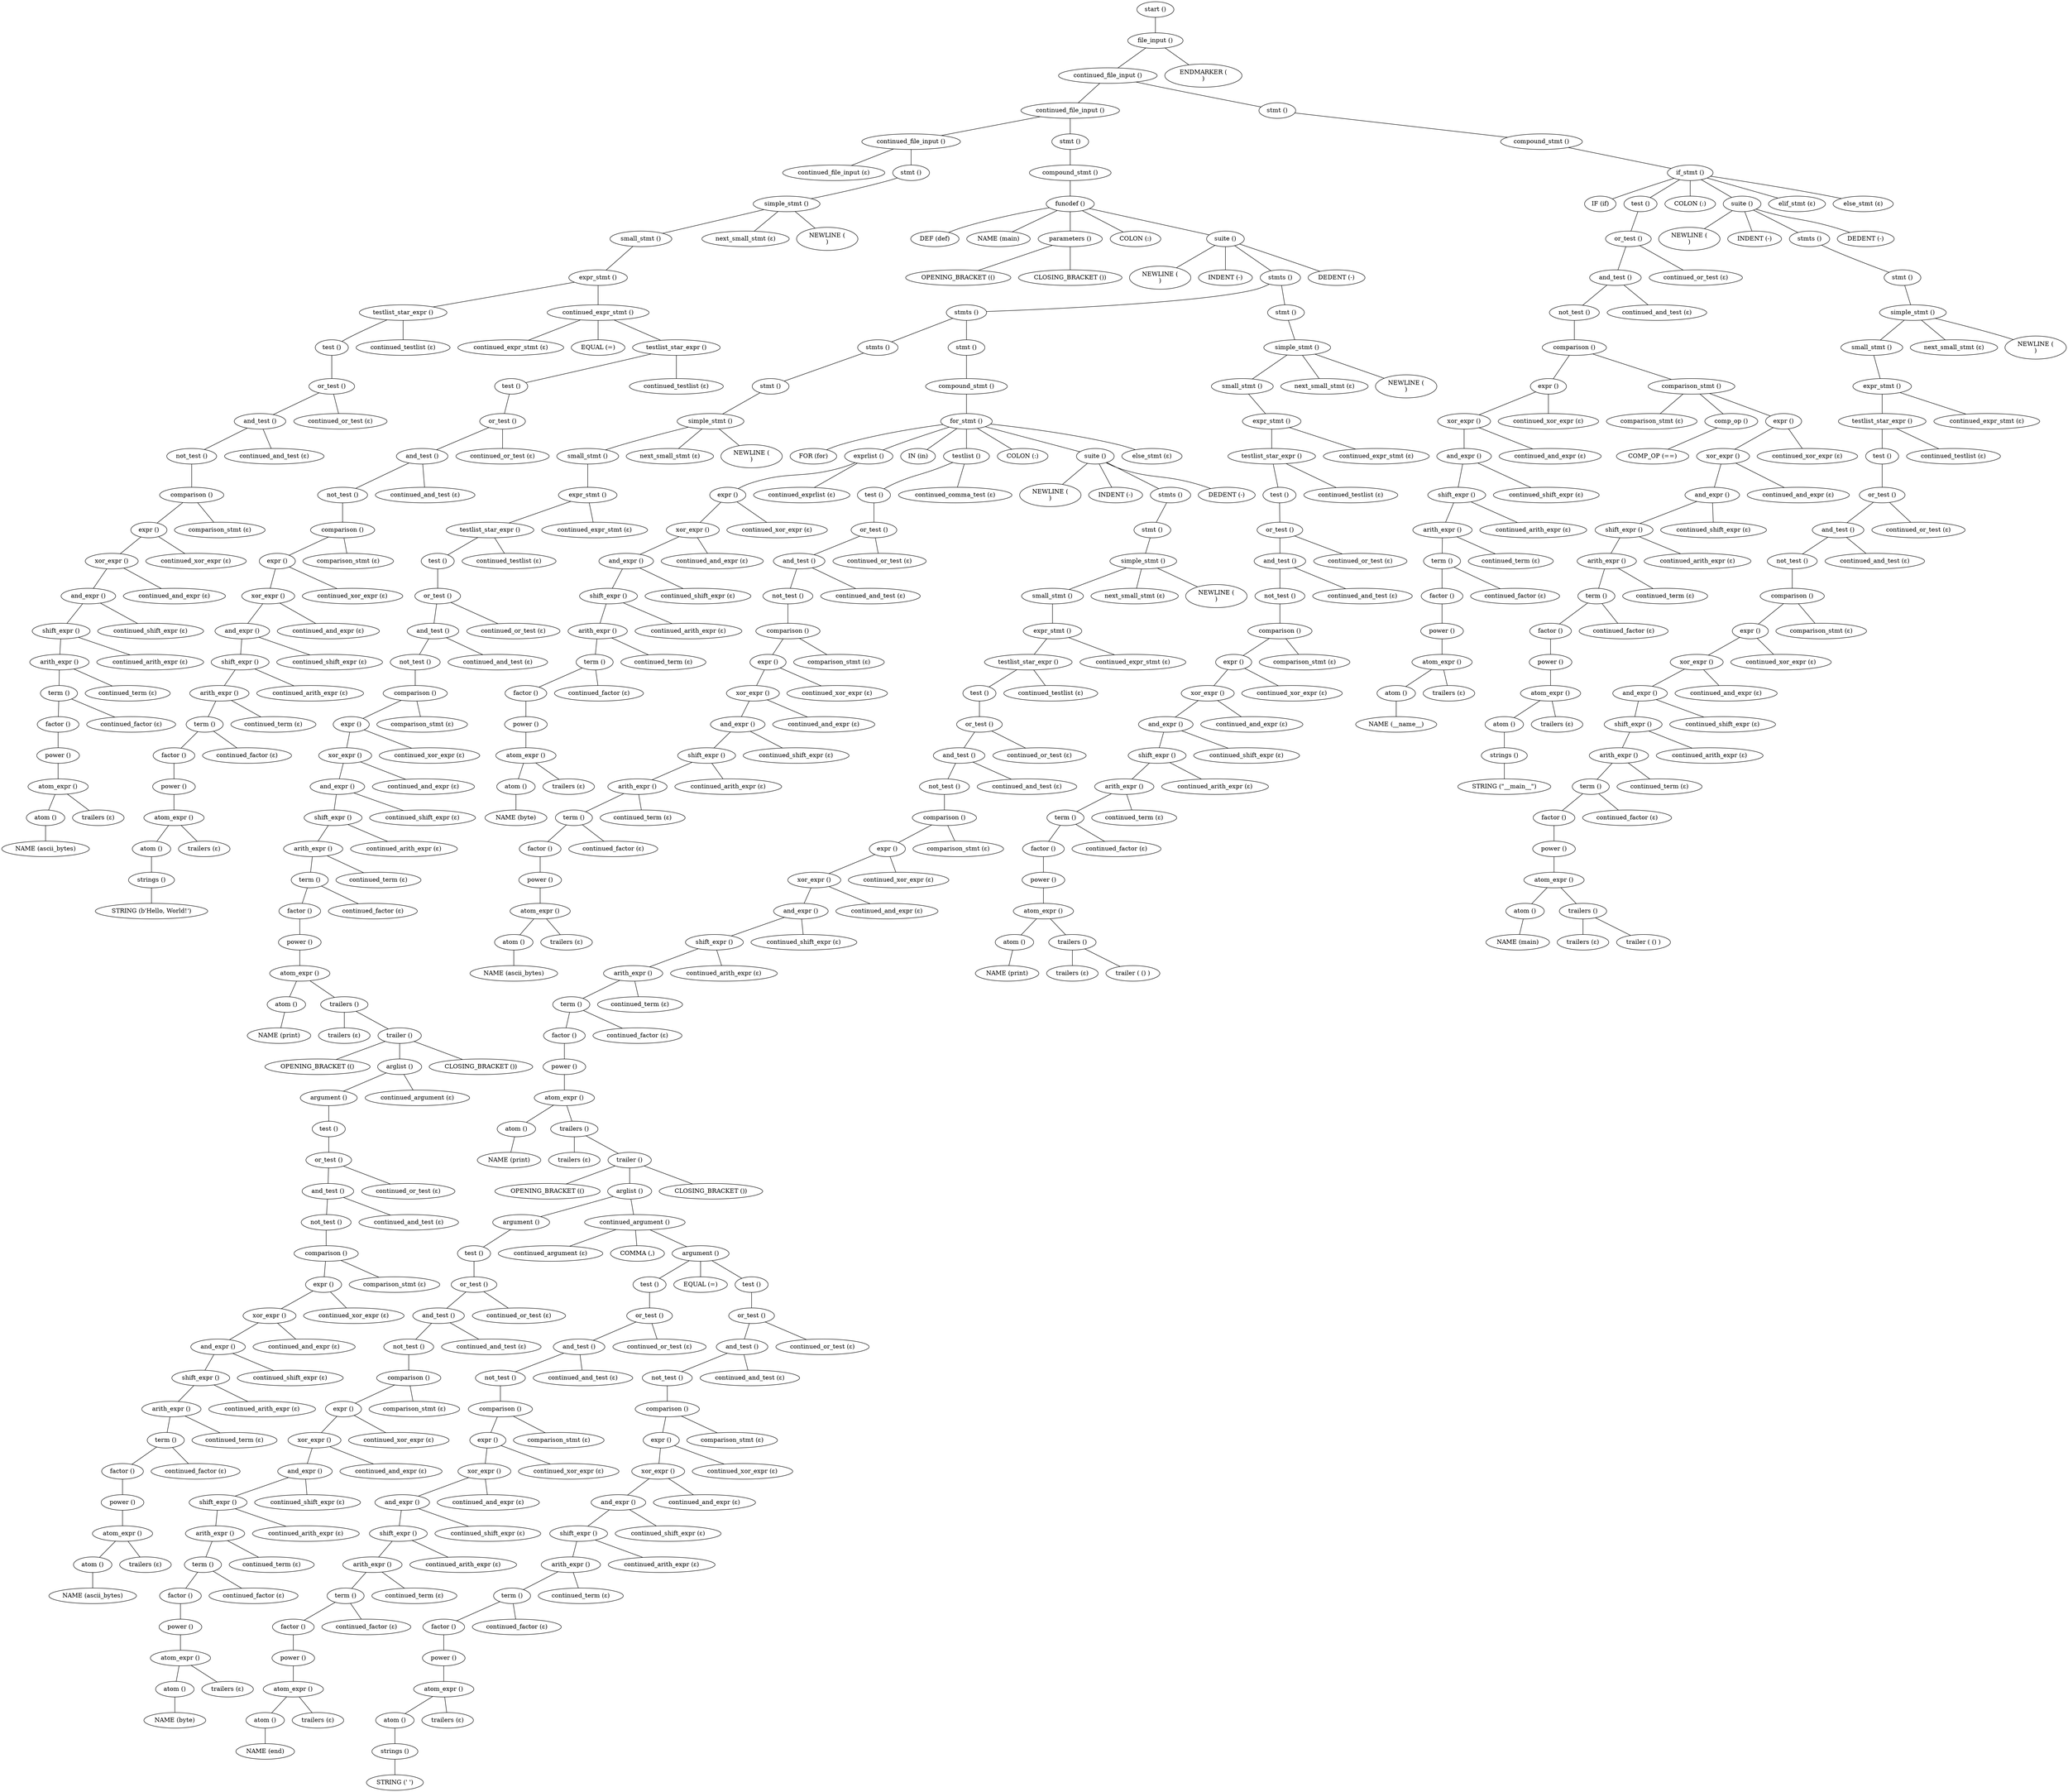 Graph {
node1 [label="start ()"];
node2 [label="file_input ()"];
node3 [label="continued_file_input ()"];
node4 [label="continued_file_input ()"];
node5 [label="continued_file_input ()"];
node6 [label="continued_file_input (ε)"];
node7 [label="stmt ()"];
node8 [label="simple_stmt ()"];
node9 [label="small_stmt ()"];
node10 [label="expr_stmt ()"];
node11 [label="testlist_star_expr ()"];
node12 [label="test ()"];
node13 [label="or_test ()"];
node14 [label="and_test ()"];
node15 [label="not_test ()"];
node16 [label="comparison ()"];
node17 [label="expr ()"];
node18 [label="xor_expr ()"];
node19 [label="and_expr ()"];
node20 [label="shift_expr ()"];
node21 [label="arith_expr ()"];
node22 [label="term ()"];
node23 [label="factor ()"];
node24 [label="power ()"];
node25 [label="atom_expr ()"];
node26 [label="atom ()"];
node27 [label="NAME (ascii_bytes)"];
node28 [label="trailers (ε)"];
node29 [label="continued_factor (ε)"];
node30 [label="continued_term (ε)"];
node31 [label="continued_arith_expr (ε)"];
node32 [label="continued_shift_expr (ε)"];
node33 [label="continued_and_expr (ε)"];
node34 [label="continued_xor_expr (ε)"];
node35 [label="comparison_stmt (ε)"];
node36 [label="continued_and_test (ε)"];
node37 [label="continued_or_test (ε)"];
node38 [label="continued_testlist (ε)"];
node39 [label="continued_expr_stmt ()"];
node40 [label="continued_expr_stmt (ε)"];
node41 [label="EQUAL (=)"];
node42 [label="testlist_star_expr ()"];
node43 [label="test ()"];
node44 [label="or_test ()"];
node45 [label="and_test ()"];
node46 [label="not_test ()"];
node47 [label="comparison ()"];
node48 [label="expr ()"];
node49 [label="xor_expr ()"];
node50 [label="and_expr ()"];
node51 [label="shift_expr ()"];
node52 [label="arith_expr ()"];
node53 [label="term ()"];
node54 [label="factor ()"];
node55 [label="power ()"];
node56 [label="atom_expr ()"];
node57 [label="atom ()"];
node58 [label="strings ()"];
node59 [label="STRING (b'Hello, World!')"];
node60 [label="trailers (ε)"];
node61 [label="continued_factor (ε)"];
node62 [label="continued_term (ε)"];
node63 [label="continued_arith_expr (ε)"];
node64 [label="continued_shift_expr (ε)"];
node65 [label="continued_and_expr (ε)"];
node66 [label="continued_xor_expr (ε)"];
node67 [label="comparison_stmt (ε)"];
node68 [label="continued_and_test (ε)"];
node69 [label="continued_or_test (ε)"];
node70 [label="continued_testlist (ε)"];
node71 [label="next_small_stmt (ε)"];
node72 [label="NEWLINE (
)"];
node73 [label="stmt ()"];
node74 [label="compound_stmt ()"];
node75 [label="funcdef ()"];
node76 [label="DEF (def)"];
node77 [label="NAME (main)"];
node78 [label="parameters ()"];
node79 [label="OPENING_BRACKET (()"];
node80 [label="CLOSING_BRACKET ())"];
node81 [label="COLON (:)"];
node82 [label="suite ()"];
node83 [label="NEWLINE (
)"];
node84 [label="INDENT (-)"];
node85 [label="stmts ()"];
node86 [label="stmts ()"];
node87 [label="stmts ()"];
node88 [label="stmt ()"];
node89 [label="simple_stmt ()"];
node90 [label="small_stmt ()"];
node91 [label="expr_stmt ()"];
node92 [label="testlist_star_expr ()"];
node93 [label="test ()"];
node94 [label="or_test ()"];
node95 [label="and_test ()"];
node96 [label="not_test ()"];
node97 [label="comparison ()"];
node98 [label="expr ()"];
node99 [label="xor_expr ()"];
node100 [label="and_expr ()"];
node101 [label="shift_expr ()"];
node102 [label="arith_expr ()"];
node103 [label="term ()"];
node104 [label="factor ()"];
node105 [label="power ()"];
node106 [label="atom_expr ()"];
node107 [label="atom ()"];
node108 [label="NAME (print)"];
node109 [label="trailers ()"];
node110 [label="trailers (ε)"];
node111 [label="trailer ()"];
node112 [label="OPENING_BRACKET (()"];
node113 [label="arglist ()"];
node114 [label="argument ()"];
node115 [label="test ()"];
node116 [label="or_test ()"];
node117 [label="and_test ()"];
node118 [label="not_test ()"];
node119 [label="comparison ()"];
node120 [label="expr ()"];
node121 [label="xor_expr ()"];
node122 [label="and_expr ()"];
node123 [label="shift_expr ()"];
node124 [label="arith_expr ()"];
node125 [label="term ()"];
node126 [label="factor ()"];
node127 [label="power ()"];
node128 [label="atom_expr ()"];
node129 [label="atom ()"];
node130 [label="NAME (ascii_bytes)"];
node131 [label="trailers (ε)"];
node132 [label="continued_factor (ε)"];
node133 [label="continued_term (ε)"];
node134 [label="continued_arith_expr (ε)"];
node135 [label="continued_shift_expr (ε)"];
node136 [label="continued_and_expr (ε)"];
node137 [label="continued_xor_expr (ε)"];
node138 [label="comparison_stmt (ε)"];
node139 [label="continued_and_test (ε)"];
node140 [label="continued_or_test (ε)"];
node141 [label="continued_argument (ε)"];
node142 [label="CLOSING_BRACKET ())"];
node143 [label="continued_factor (ε)"];
node144 [label="continued_term (ε)"];
node145 [label="continued_arith_expr (ε)"];
node146 [label="continued_shift_expr (ε)"];
node147 [label="continued_and_expr (ε)"];
node148 [label="continued_xor_expr (ε)"];
node149 [label="comparison_stmt (ε)"];
node150 [label="continued_and_test (ε)"];
node151 [label="continued_or_test (ε)"];
node152 [label="continued_testlist (ε)"];
node153 [label="continued_expr_stmt (ε)"];
node154 [label="next_small_stmt (ε)"];
node155 [label="NEWLINE (
)"];
node156 [label="stmt ()"];
node157 [label="compound_stmt ()"];
node158 [label="for_stmt ()"];
node159 [label="FOR (for)"];
node160 [label="exprlist ()"];
node161 [label="expr ()"];
node162 [label="xor_expr ()"];
node163 [label="and_expr ()"];
node164 [label="shift_expr ()"];
node165 [label="arith_expr ()"];
node166 [label="term ()"];
node167 [label="factor ()"];
node168 [label="power ()"];
node169 [label="atom_expr ()"];
node170 [label="atom ()"];
node171 [label="NAME (byte)"];
node172 [label="trailers (ε)"];
node173 [label="continued_factor (ε)"];
node174 [label="continued_term (ε)"];
node175 [label="continued_arith_expr (ε)"];
node176 [label="continued_shift_expr (ε)"];
node177 [label="continued_and_expr (ε)"];
node178 [label="continued_xor_expr (ε)"];
node179 [label="continued_exprlist (ε)"];
node180 [label="IN (in)"];
node181 [label="testlist ()"];
node182 [label="test ()"];
node183 [label="or_test ()"];
node184 [label="and_test ()"];
node185 [label="not_test ()"];
node186 [label="comparison ()"];
node187 [label="expr ()"];
node188 [label="xor_expr ()"];
node189 [label="and_expr ()"];
node190 [label="shift_expr ()"];
node191 [label="arith_expr ()"];
node192 [label="term ()"];
node193 [label="factor ()"];
node194 [label="power ()"];
node195 [label="atom_expr ()"];
node196 [label="atom ()"];
node197 [label="NAME (ascii_bytes)"];
node198 [label="trailers (ε)"];
node199 [label="continued_factor (ε)"];
node200 [label="continued_term (ε)"];
node201 [label="continued_arith_expr (ε)"];
node202 [label="continued_shift_expr (ε)"];
node203 [label="continued_and_expr (ε)"];
node204 [label="continued_xor_expr (ε)"];
node205 [label="comparison_stmt (ε)"];
node206 [label="continued_and_test (ε)"];
node207 [label="continued_or_test (ε)"];
node208 [label="continued_comma_test (ε)"];
node209 [label="COLON (:)"];
node210 [label="suite ()"];
node211 [label="NEWLINE (
)"];
node212 [label="INDENT (-)"];
node213 [label="stmts ()"];
node214 [label="stmt ()"];
node215 [label="simple_stmt ()"];
node216 [label="small_stmt ()"];
node217 [label="expr_stmt ()"];
node218 [label="testlist_star_expr ()"];
node219 [label="test ()"];
node220 [label="or_test ()"];
node221 [label="and_test ()"];
node222 [label="not_test ()"];
node223 [label="comparison ()"];
node224 [label="expr ()"];
node225 [label="xor_expr ()"];
node226 [label="and_expr ()"];
node227 [label="shift_expr ()"];
node228 [label="arith_expr ()"];
node229 [label="term ()"];
node230 [label="factor ()"];
node231 [label="power ()"];
node232 [label="atom_expr ()"];
node233 [label="atom ()"];
node234 [label="NAME (print)"];
node235 [label="trailers ()"];
node236 [label="trailers (ε)"];
node237 [label="trailer ()"];
node238 [label="OPENING_BRACKET (()"];
node239 [label="arglist ()"];
node240 [label="argument ()"];
node241 [label="test ()"];
node242 [label="or_test ()"];
node243 [label="and_test ()"];
node244 [label="not_test ()"];
node245 [label="comparison ()"];
node246 [label="expr ()"];
node247 [label="xor_expr ()"];
node248 [label="and_expr ()"];
node249 [label="shift_expr ()"];
node250 [label="arith_expr ()"];
node251 [label="term ()"];
node252 [label="factor ()"];
node253 [label="power ()"];
node254 [label="atom_expr ()"];
node255 [label="atom ()"];
node256 [label="NAME (byte)"];
node257 [label="trailers (ε)"];
node258 [label="continued_factor (ε)"];
node259 [label="continued_term (ε)"];
node260 [label="continued_arith_expr (ε)"];
node261 [label="continued_shift_expr (ε)"];
node262 [label="continued_and_expr (ε)"];
node263 [label="continued_xor_expr (ε)"];
node264 [label="comparison_stmt (ε)"];
node265 [label="continued_and_test (ε)"];
node266 [label="continued_or_test (ε)"];
node267 [label="continued_argument ()"];
node268 [label="continued_argument (ε)"];
node269 [label="COMMA (,)"];
node270 [label="argument ()"];
node271 [label="test ()"];
node272 [label="or_test ()"];
node273 [label="and_test ()"];
node274 [label="not_test ()"];
node275 [label="comparison ()"];
node276 [label="expr ()"];
node277 [label="xor_expr ()"];
node278 [label="and_expr ()"];
node279 [label="shift_expr ()"];
node280 [label="arith_expr ()"];
node281 [label="term ()"];
node282 [label="factor ()"];
node283 [label="power ()"];
node284 [label="atom_expr ()"];
node285 [label="atom ()"];
node286 [label="NAME (end)"];
node287 [label="trailers (ε)"];
node288 [label="continued_factor (ε)"];
node289 [label="continued_term (ε)"];
node290 [label="continued_arith_expr (ε)"];
node291 [label="continued_shift_expr (ε)"];
node292 [label="continued_and_expr (ε)"];
node293 [label="continued_xor_expr (ε)"];
node294 [label="comparison_stmt (ε)"];
node295 [label="continued_and_test (ε)"];
node296 [label="continued_or_test (ε)"];
node297 [label="EQUAL (=)"];
node298 [label="test ()"];
node299 [label="or_test ()"];
node300 [label="and_test ()"];
node301 [label="not_test ()"];
node302 [label="comparison ()"];
node303 [label="expr ()"];
node304 [label="xor_expr ()"];
node305 [label="and_expr ()"];
node306 [label="shift_expr ()"];
node307 [label="arith_expr ()"];
node308 [label="term ()"];
node309 [label="factor ()"];
node310 [label="power ()"];
node311 [label="atom_expr ()"];
node312 [label="atom ()"];
node313 [label="strings ()"];
node314 [label="STRING (' ')"];
node315 [label="trailers (ε)"];
node316 [label="continued_factor (ε)"];
node317 [label="continued_term (ε)"];
node318 [label="continued_arith_expr (ε)"];
node319 [label="continued_shift_expr (ε)"];
node320 [label="continued_and_expr (ε)"];
node321 [label="continued_xor_expr (ε)"];
node322 [label="comparison_stmt (ε)"];
node323 [label="continued_and_test (ε)"];
node324 [label="continued_or_test (ε)"];
node325 [label="CLOSING_BRACKET ())"];
node326 [label="continued_factor (ε)"];
node327 [label="continued_term (ε)"];
node328 [label="continued_arith_expr (ε)"];
node329 [label="continued_shift_expr (ε)"];
node330 [label="continued_and_expr (ε)"];
node331 [label="continued_xor_expr (ε)"];
node332 [label="comparison_stmt (ε)"];
node333 [label="continued_and_test (ε)"];
node334 [label="continued_or_test (ε)"];
node335 [label="continued_testlist (ε)"];
node336 [label="continued_expr_stmt (ε)"];
node337 [label="next_small_stmt (ε)"];
node338 [label="NEWLINE (
)"];
node339 [label="DEDENT (-)"];
node340 [label="else_stmt (ε)"];
node341 [label="stmt ()"];
node342 [label="simple_stmt ()"];
node343 [label="small_stmt ()"];
node344 [label="expr_stmt ()"];
node345 [label="testlist_star_expr ()"];
node346 [label="test ()"];
node347 [label="or_test ()"];
node348 [label="and_test ()"];
node349 [label="not_test ()"];
node350 [label="comparison ()"];
node351 [label="expr ()"];
node352 [label="xor_expr ()"];
node353 [label="and_expr ()"];
node354 [label="shift_expr ()"];
node355 [label="arith_expr ()"];
node356 [label="term ()"];
node357 [label="factor ()"];
node358 [label="power ()"];
node359 [label="atom_expr ()"];
node360 [label="atom ()"];
node361 [label="NAME (print)"];
node362 [label="trailers ()"];
node363 [label="trailers (ε)"];
node364 [label="trailer ( () )"];
node365 [label="continued_factor (ε)"];
node366 [label="continued_term (ε)"];
node367 [label="continued_arith_expr (ε)"];
node368 [label="continued_shift_expr (ε)"];
node369 [label="continued_and_expr (ε)"];
node370 [label="continued_xor_expr (ε)"];
node371 [label="comparison_stmt (ε)"];
node372 [label="continued_and_test (ε)"];
node373 [label="continued_or_test (ε)"];
node374 [label="continued_testlist (ε)"];
node375 [label="continued_expr_stmt (ε)"];
node376 [label="next_small_stmt (ε)"];
node377 [label="NEWLINE (
)"];
node378 [label="DEDENT (-)"];
node379 [label="stmt ()"];
node380 [label="compound_stmt ()"];
node381 [label="if_stmt ()"];
node382 [label="IF (if)"];
node383 [label="test ()"];
node384 [label="or_test ()"];
node385 [label="and_test ()"];
node386 [label="not_test ()"];
node387 [label="comparison ()"];
node388 [label="expr ()"];
node389 [label="xor_expr ()"];
node390 [label="and_expr ()"];
node391 [label="shift_expr ()"];
node392 [label="arith_expr ()"];
node393 [label="term ()"];
node394 [label="factor ()"];
node395 [label="power ()"];
node396 [label="atom_expr ()"];
node397 [label="atom ()"];
node398 [label="NAME (__name__)"];
node399 [label="trailers (ε)"];
node400 [label="continued_factor (ε)"];
node401 [label="continued_term (ε)"];
node402 [label="continued_arith_expr (ε)"];
node403 [label="continued_shift_expr (ε)"];
node404 [label="continued_and_expr (ε)"];
node405 [label="continued_xor_expr (ε)"];
node406 [label="comparison_stmt ()"];
node407 [label="comparison_stmt (ε)"];
node408 [label="comp_op ()"];
node409 [label="COMP_OP (==)"];
node410 [label="expr ()"];
node411 [label="xor_expr ()"];
node412 [label="and_expr ()"];
node413 [label="shift_expr ()"];
node414 [label="arith_expr ()"];
node415 [label="term ()"];
node416 [label="factor ()"];
node417 [label="power ()"];
node418 [label="atom_expr ()"];
node419 [label="atom ()"];
node420 [label="strings ()"];
node421 [label="STRING (&quot;__main__&quot;)"];
node422 [label="trailers (ε)"];
node423 [label="continued_factor (ε)"];
node424 [label="continued_term (ε)"];
node425 [label="continued_arith_expr (ε)"];
node426 [label="continued_shift_expr (ε)"];
node427 [label="continued_and_expr (ε)"];
node428 [label="continued_xor_expr (ε)"];
node429 [label="continued_and_test (ε)"];
node430 [label="continued_or_test (ε)"];
node431 [label="COLON (:)"];
node432 [label="suite ()"];
node433 [label="NEWLINE (
)"];
node434 [label="INDENT (-)"];
node435 [label="stmts ()"];
node436 [label="stmt ()"];
node437 [label="simple_stmt ()"];
node438 [label="small_stmt ()"];
node439 [label="expr_stmt ()"];
node440 [label="testlist_star_expr ()"];
node441 [label="test ()"];
node442 [label="or_test ()"];
node443 [label="and_test ()"];
node444 [label="not_test ()"];
node445 [label="comparison ()"];
node446 [label="expr ()"];
node447 [label="xor_expr ()"];
node448 [label="and_expr ()"];
node449 [label="shift_expr ()"];
node450 [label="arith_expr ()"];
node451 [label="term ()"];
node452 [label="factor ()"];
node453 [label="power ()"];
node454 [label="atom_expr ()"];
node455 [label="atom ()"];
node456 [label="NAME (main)"];
node457 [label="trailers ()"];
node458 [label="trailers (ε)"];
node459 [label="trailer ( () )"];
node460 [label="continued_factor (ε)"];
node461 [label="continued_term (ε)"];
node462 [label="continued_arith_expr (ε)"];
node463 [label="continued_shift_expr (ε)"];
node464 [label="continued_and_expr (ε)"];
node465 [label="continued_xor_expr (ε)"];
node466 [label="comparison_stmt (ε)"];
node467 [label="continued_and_test (ε)"];
node468 [label="continued_or_test (ε)"];
node469 [label="continued_testlist (ε)"];
node470 [label="continued_expr_stmt (ε)"];
node471 [label="next_small_stmt (ε)"];
node472 [label="NEWLINE (
)"];
node473 [label="DEDENT (-)"];
node474 [label="elif_stmt (ε)"];
node475 [label="else_stmt (ε)"];
node476 [label="ENDMARKER (
)"];

node1 -- node2;
node2 -- node3;
node3 -- node4;
node4 -- node5;
node5 -- node6;
node5 -- node7;
node7 -- node8;
node8 -- node9;
node9 -- node10;
node10 -- node11;
node11 -- node12;
node12 -- node13;
node13 -- node14;
node14 -- node15;
node15 -- node16;
node16 -- node17;
node17 -- node18;
node18 -- node19;
node19 -- node20;
node20 -- node21;
node21 -- node22;
node22 -- node23;
node23 -- node24;
node24 -- node25;
node25 -- node26;
node26 -- node27;
node25 -- node28;
node22 -- node29;
node21 -- node30;
node20 -- node31;
node19 -- node32;
node18 -- node33;
node17 -- node34;
node16 -- node35;
node14 -- node36;
node13 -- node37;
node11 -- node38;
node10 -- node39;
node39 -- node40;
node39 -- node41;
node39 -- node42;
node42 -- node43;
node43 -- node44;
node44 -- node45;
node45 -- node46;
node46 -- node47;
node47 -- node48;
node48 -- node49;
node49 -- node50;
node50 -- node51;
node51 -- node52;
node52 -- node53;
node53 -- node54;
node54 -- node55;
node55 -- node56;
node56 -- node57;
node57 -- node58;
node58 -- node59;
node56 -- node60;
node53 -- node61;
node52 -- node62;
node51 -- node63;
node50 -- node64;
node49 -- node65;
node48 -- node66;
node47 -- node67;
node45 -- node68;
node44 -- node69;
node42 -- node70;
node8 -- node71;
node8 -- node72;
node4 -- node73;
node73 -- node74;
node74 -- node75;
node75 -- node76;
node75 -- node77;
node75 -- node78;
node78 -- node79;
node78 -- node80;
node75 -- node81;
node75 -- node82;
node82 -- node83;
node82 -- node84;
node82 -- node85;
node85 -- node86;
node86 -- node87;
node87 -- node88;
node88 -- node89;
node89 -- node90;
node90 -- node91;
node91 -- node92;
node92 -- node93;
node93 -- node94;
node94 -- node95;
node95 -- node96;
node96 -- node97;
node97 -- node98;
node98 -- node99;
node99 -- node100;
node100 -- node101;
node101 -- node102;
node102 -- node103;
node103 -- node104;
node104 -- node105;
node105 -- node106;
node106 -- node107;
node107 -- node108;
node106 -- node109;
node109 -- node110;
node109 -- node111;
node111 -- node112;
node111 -- node113;
node113 -- node114;
node114 -- node115;
node115 -- node116;
node116 -- node117;
node117 -- node118;
node118 -- node119;
node119 -- node120;
node120 -- node121;
node121 -- node122;
node122 -- node123;
node123 -- node124;
node124 -- node125;
node125 -- node126;
node126 -- node127;
node127 -- node128;
node128 -- node129;
node129 -- node130;
node128 -- node131;
node125 -- node132;
node124 -- node133;
node123 -- node134;
node122 -- node135;
node121 -- node136;
node120 -- node137;
node119 -- node138;
node117 -- node139;
node116 -- node140;
node113 -- node141;
node111 -- node142;
node103 -- node143;
node102 -- node144;
node101 -- node145;
node100 -- node146;
node99 -- node147;
node98 -- node148;
node97 -- node149;
node95 -- node150;
node94 -- node151;
node92 -- node152;
node91 -- node153;
node89 -- node154;
node89 -- node155;
node86 -- node156;
node156 -- node157;
node157 -- node158;
node158 -- node159;
node158 -- node160;
node160 -- node161;
node161 -- node162;
node162 -- node163;
node163 -- node164;
node164 -- node165;
node165 -- node166;
node166 -- node167;
node167 -- node168;
node168 -- node169;
node169 -- node170;
node170 -- node171;
node169 -- node172;
node166 -- node173;
node165 -- node174;
node164 -- node175;
node163 -- node176;
node162 -- node177;
node161 -- node178;
node160 -- node179;
node158 -- node180;
node158 -- node181;
node181 -- node182;
node182 -- node183;
node183 -- node184;
node184 -- node185;
node185 -- node186;
node186 -- node187;
node187 -- node188;
node188 -- node189;
node189 -- node190;
node190 -- node191;
node191 -- node192;
node192 -- node193;
node193 -- node194;
node194 -- node195;
node195 -- node196;
node196 -- node197;
node195 -- node198;
node192 -- node199;
node191 -- node200;
node190 -- node201;
node189 -- node202;
node188 -- node203;
node187 -- node204;
node186 -- node205;
node184 -- node206;
node183 -- node207;
node181 -- node208;
node158 -- node209;
node158 -- node210;
node210 -- node211;
node210 -- node212;
node210 -- node213;
node213 -- node214;
node214 -- node215;
node215 -- node216;
node216 -- node217;
node217 -- node218;
node218 -- node219;
node219 -- node220;
node220 -- node221;
node221 -- node222;
node222 -- node223;
node223 -- node224;
node224 -- node225;
node225 -- node226;
node226 -- node227;
node227 -- node228;
node228 -- node229;
node229 -- node230;
node230 -- node231;
node231 -- node232;
node232 -- node233;
node233 -- node234;
node232 -- node235;
node235 -- node236;
node235 -- node237;
node237 -- node238;
node237 -- node239;
node239 -- node240;
node240 -- node241;
node241 -- node242;
node242 -- node243;
node243 -- node244;
node244 -- node245;
node245 -- node246;
node246 -- node247;
node247 -- node248;
node248 -- node249;
node249 -- node250;
node250 -- node251;
node251 -- node252;
node252 -- node253;
node253 -- node254;
node254 -- node255;
node255 -- node256;
node254 -- node257;
node251 -- node258;
node250 -- node259;
node249 -- node260;
node248 -- node261;
node247 -- node262;
node246 -- node263;
node245 -- node264;
node243 -- node265;
node242 -- node266;
node239 -- node267;
node267 -- node268;
node267 -- node269;
node267 -- node270;
node270 -- node271;
node271 -- node272;
node272 -- node273;
node273 -- node274;
node274 -- node275;
node275 -- node276;
node276 -- node277;
node277 -- node278;
node278 -- node279;
node279 -- node280;
node280 -- node281;
node281 -- node282;
node282 -- node283;
node283 -- node284;
node284 -- node285;
node285 -- node286;
node284 -- node287;
node281 -- node288;
node280 -- node289;
node279 -- node290;
node278 -- node291;
node277 -- node292;
node276 -- node293;
node275 -- node294;
node273 -- node295;
node272 -- node296;
node270 -- node297;
node270 -- node298;
node298 -- node299;
node299 -- node300;
node300 -- node301;
node301 -- node302;
node302 -- node303;
node303 -- node304;
node304 -- node305;
node305 -- node306;
node306 -- node307;
node307 -- node308;
node308 -- node309;
node309 -- node310;
node310 -- node311;
node311 -- node312;
node312 -- node313;
node313 -- node314;
node311 -- node315;
node308 -- node316;
node307 -- node317;
node306 -- node318;
node305 -- node319;
node304 -- node320;
node303 -- node321;
node302 -- node322;
node300 -- node323;
node299 -- node324;
node237 -- node325;
node229 -- node326;
node228 -- node327;
node227 -- node328;
node226 -- node329;
node225 -- node330;
node224 -- node331;
node223 -- node332;
node221 -- node333;
node220 -- node334;
node218 -- node335;
node217 -- node336;
node215 -- node337;
node215 -- node338;
node210 -- node339;
node158 -- node340;
node85 -- node341;
node341 -- node342;
node342 -- node343;
node343 -- node344;
node344 -- node345;
node345 -- node346;
node346 -- node347;
node347 -- node348;
node348 -- node349;
node349 -- node350;
node350 -- node351;
node351 -- node352;
node352 -- node353;
node353 -- node354;
node354 -- node355;
node355 -- node356;
node356 -- node357;
node357 -- node358;
node358 -- node359;
node359 -- node360;
node360 -- node361;
node359 -- node362;
node362 -- node363;
node362 -- node364;
node356 -- node365;
node355 -- node366;
node354 -- node367;
node353 -- node368;
node352 -- node369;
node351 -- node370;
node350 -- node371;
node348 -- node372;
node347 -- node373;
node345 -- node374;
node344 -- node375;
node342 -- node376;
node342 -- node377;
node82 -- node378;
node3 -- node379;
node379 -- node380;
node380 -- node381;
node381 -- node382;
node381 -- node383;
node383 -- node384;
node384 -- node385;
node385 -- node386;
node386 -- node387;
node387 -- node388;
node388 -- node389;
node389 -- node390;
node390 -- node391;
node391 -- node392;
node392 -- node393;
node393 -- node394;
node394 -- node395;
node395 -- node396;
node396 -- node397;
node397 -- node398;
node396 -- node399;
node393 -- node400;
node392 -- node401;
node391 -- node402;
node390 -- node403;
node389 -- node404;
node388 -- node405;
node387 -- node406;
node406 -- node407;
node406 -- node408;
node408 -- node409;
node406 -- node410;
node410 -- node411;
node411 -- node412;
node412 -- node413;
node413 -- node414;
node414 -- node415;
node415 -- node416;
node416 -- node417;
node417 -- node418;
node418 -- node419;
node419 -- node420;
node420 -- node421;
node418 -- node422;
node415 -- node423;
node414 -- node424;
node413 -- node425;
node412 -- node426;
node411 -- node427;
node410 -- node428;
node385 -- node429;
node384 -- node430;
node381 -- node431;
node381 -- node432;
node432 -- node433;
node432 -- node434;
node432 -- node435;
node435 -- node436;
node436 -- node437;
node437 -- node438;
node438 -- node439;
node439 -- node440;
node440 -- node441;
node441 -- node442;
node442 -- node443;
node443 -- node444;
node444 -- node445;
node445 -- node446;
node446 -- node447;
node447 -- node448;
node448 -- node449;
node449 -- node450;
node450 -- node451;
node451 -- node452;
node452 -- node453;
node453 -- node454;
node454 -- node455;
node455 -- node456;
node454 -- node457;
node457 -- node458;
node457 -- node459;
node451 -- node460;
node450 -- node461;
node449 -- node462;
node448 -- node463;
node447 -- node464;
node446 -- node465;
node445 -- node466;
node443 -- node467;
node442 -- node468;
node440 -- node469;
node439 -- node470;
node437 -- node471;
node437 -- node472;
node432 -- node473;
node381 -- node474;
node381 -- node475;
node2 -- node476;

}
